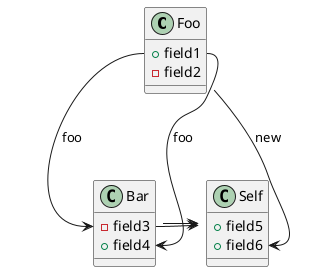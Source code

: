 @startuml
class Foo {
    + field1
    - field2
}
class Bar {
    - field3
    + field4
}
class Self {
    + field5
    + field6
}

Foo::field1 --> Bar::field3 : foo
Foo::field1 --> Bar::field4 : foo
Foo --> Self::field6 : new
Bar -> Self
Bar::field3 --> Self
@enduml